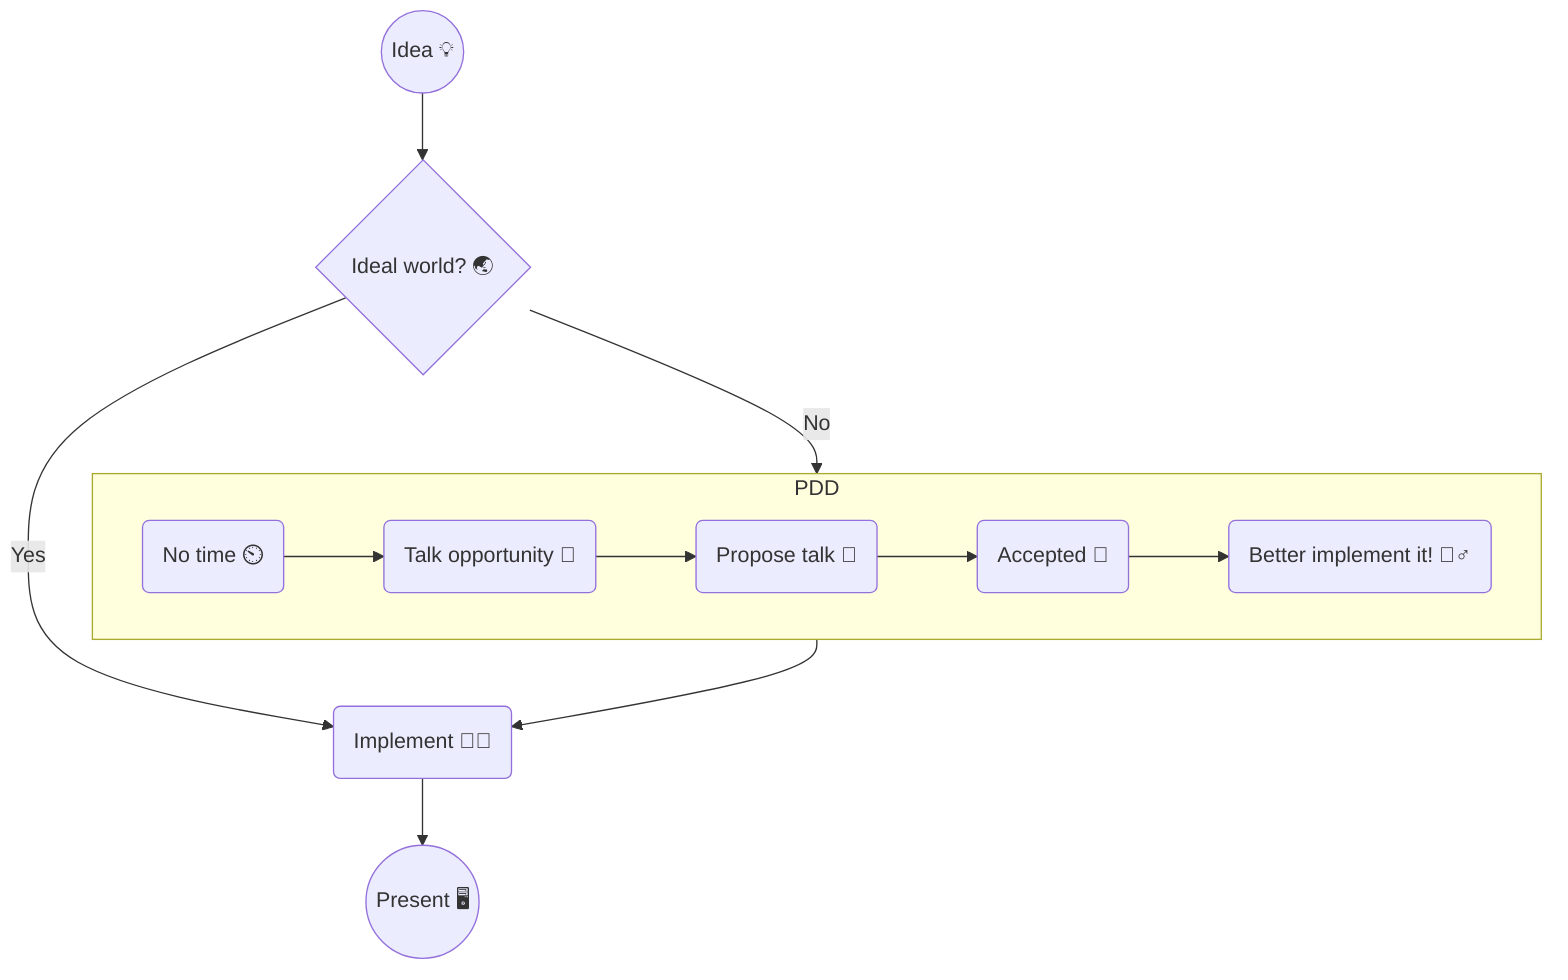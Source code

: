 flowchart TD
  id1(("Idea 💡"))
  q1{"Ideal world? 🌏"}
  subgraph PDD
      direction LR
	  pdd1("No time ⏲️")
	  pdd2("Talk opportunity 👀")
	  pdd3("Propose talk 💍")
	  pdd4("Accepted 🎉")
	  pdd5("Better implement it! 🤦‍♂️")
  end
  id2("Implement 👨‍💻")
  id3(("Present 🖥️"))
  id1 --> q1 -->|Yes| id2
  q1 -->|No| PDD --> id2
  pdd1 --> pdd2 --> pdd3 --> pdd4 --> pdd5
  id2 --> id3
